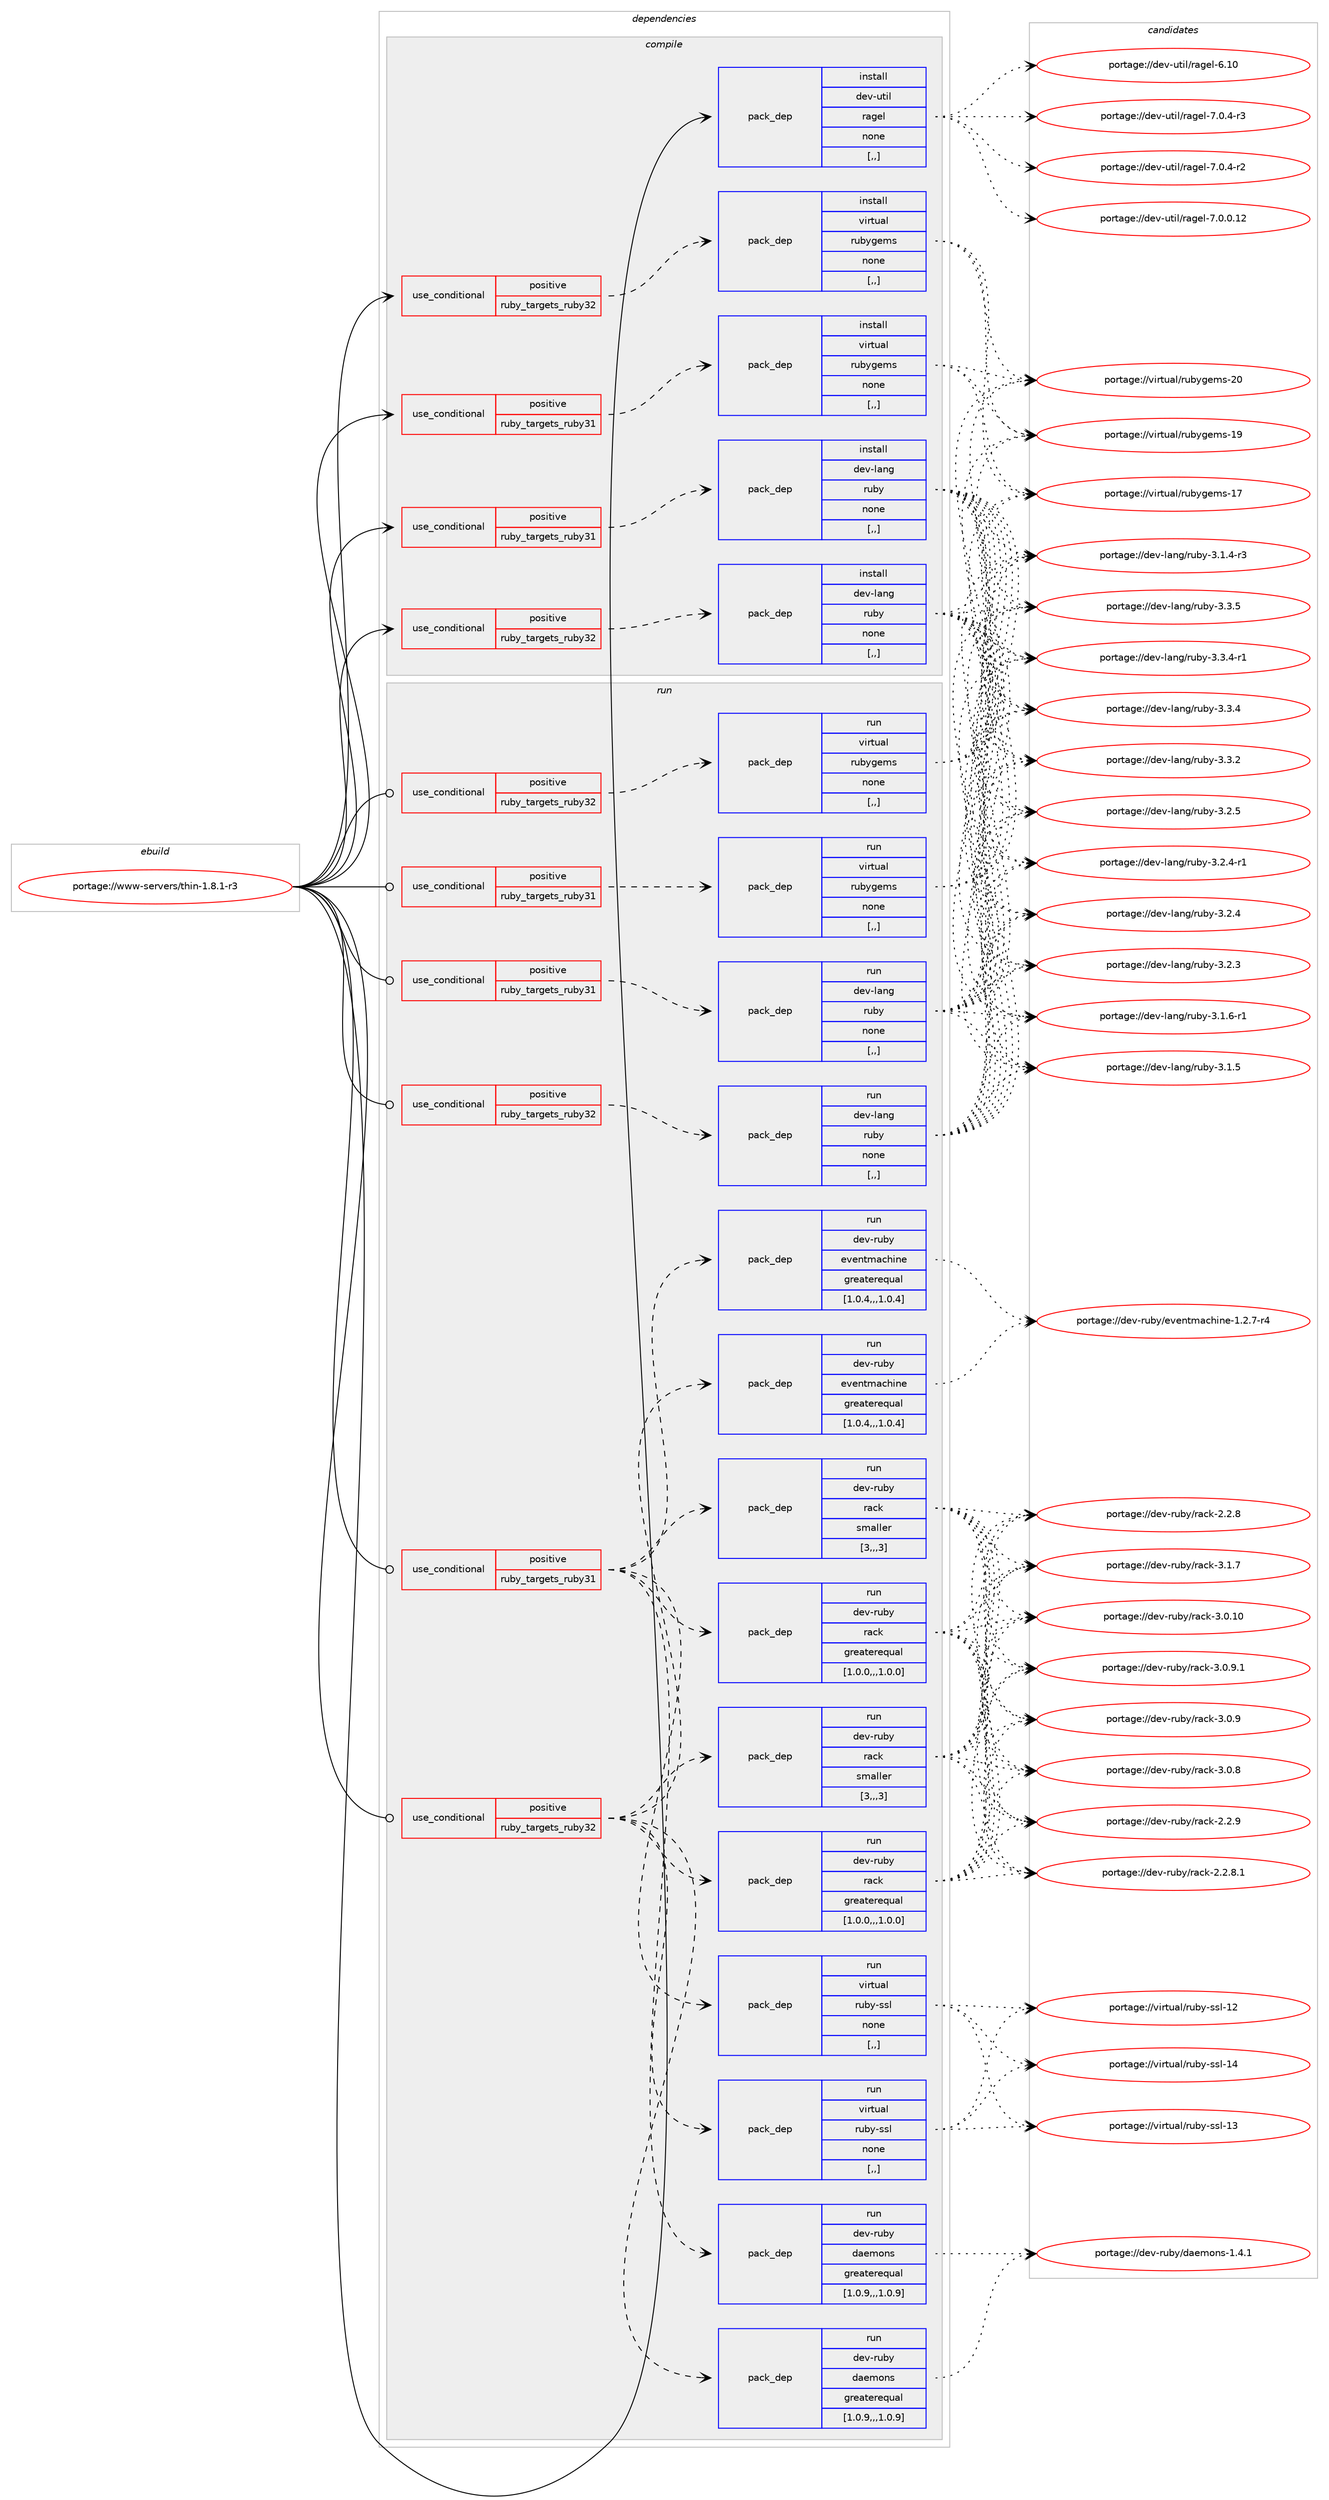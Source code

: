 digraph prolog {

# *************
# Graph options
# *************

newrank=true;
concentrate=true;
compound=true;
graph [rankdir=LR,fontname=Helvetica,fontsize=10,ranksep=1.5];#, ranksep=2.5, nodesep=0.2];
edge  [arrowhead=vee];
node  [fontname=Helvetica,fontsize=10];

# **********
# The ebuild
# **********

subgraph cluster_leftcol {
color=gray;
label=<<i>ebuild</i>>;
id [label="portage://www-servers/thin-1.8.1-r3", color=red, width=4, href="../www-servers/thin-1.8.1-r3.svg"];
}

# ****************
# The dependencies
# ****************

subgraph cluster_midcol {
color=gray;
label=<<i>dependencies</i>>;
subgraph cluster_compile {
fillcolor="#eeeeee";
style=filled;
label=<<i>compile</i>>;
subgraph cond255696 {
dependency966369 [label=<<TABLE BORDER="0" CELLBORDER="1" CELLSPACING="0" CELLPADDING="4"><TR><TD ROWSPAN="3" CELLPADDING="10">use_conditional</TD></TR><TR><TD>positive</TD></TR><TR><TD>ruby_targets_ruby31</TD></TR></TABLE>>, shape=none, color=red];
subgraph pack703554 {
dependency966370 [label=<<TABLE BORDER="0" CELLBORDER="1" CELLSPACING="0" CELLPADDING="4" WIDTH="220"><TR><TD ROWSPAN="6" CELLPADDING="30">pack_dep</TD></TR><TR><TD WIDTH="110">install</TD></TR><TR><TD>dev-lang</TD></TR><TR><TD>ruby</TD></TR><TR><TD>none</TD></TR><TR><TD>[,,]</TD></TR></TABLE>>, shape=none, color=blue];
}
dependency966369:e -> dependency966370:w [weight=20,style="dashed",arrowhead="vee"];
}
id:e -> dependency966369:w [weight=20,style="solid",arrowhead="vee"];
subgraph cond255697 {
dependency966371 [label=<<TABLE BORDER="0" CELLBORDER="1" CELLSPACING="0" CELLPADDING="4"><TR><TD ROWSPAN="3" CELLPADDING="10">use_conditional</TD></TR><TR><TD>positive</TD></TR><TR><TD>ruby_targets_ruby31</TD></TR></TABLE>>, shape=none, color=red];
subgraph pack703555 {
dependency966372 [label=<<TABLE BORDER="0" CELLBORDER="1" CELLSPACING="0" CELLPADDING="4" WIDTH="220"><TR><TD ROWSPAN="6" CELLPADDING="30">pack_dep</TD></TR><TR><TD WIDTH="110">install</TD></TR><TR><TD>virtual</TD></TR><TR><TD>rubygems</TD></TR><TR><TD>none</TD></TR><TR><TD>[,,]</TD></TR></TABLE>>, shape=none, color=blue];
}
dependency966371:e -> dependency966372:w [weight=20,style="dashed",arrowhead="vee"];
}
id:e -> dependency966371:w [weight=20,style="solid",arrowhead="vee"];
subgraph cond255698 {
dependency966373 [label=<<TABLE BORDER="0" CELLBORDER="1" CELLSPACING="0" CELLPADDING="4"><TR><TD ROWSPAN="3" CELLPADDING="10">use_conditional</TD></TR><TR><TD>positive</TD></TR><TR><TD>ruby_targets_ruby32</TD></TR></TABLE>>, shape=none, color=red];
subgraph pack703556 {
dependency966374 [label=<<TABLE BORDER="0" CELLBORDER="1" CELLSPACING="0" CELLPADDING="4" WIDTH="220"><TR><TD ROWSPAN="6" CELLPADDING="30">pack_dep</TD></TR><TR><TD WIDTH="110">install</TD></TR><TR><TD>dev-lang</TD></TR><TR><TD>ruby</TD></TR><TR><TD>none</TD></TR><TR><TD>[,,]</TD></TR></TABLE>>, shape=none, color=blue];
}
dependency966373:e -> dependency966374:w [weight=20,style="dashed",arrowhead="vee"];
}
id:e -> dependency966373:w [weight=20,style="solid",arrowhead="vee"];
subgraph cond255699 {
dependency966375 [label=<<TABLE BORDER="0" CELLBORDER="1" CELLSPACING="0" CELLPADDING="4"><TR><TD ROWSPAN="3" CELLPADDING="10">use_conditional</TD></TR><TR><TD>positive</TD></TR><TR><TD>ruby_targets_ruby32</TD></TR></TABLE>>, shape=none, color=red];
subgraph pack703557 {
dependency966376 [label=<<TABLE BORDER="0" CELLBORDER="1" CELLSPACING="0" CELLPADDING="4" WIDTH="220"><TR><TD ROWSPAN="6" CELLPADDING="30">pack_dep</TD></TR><TR><TD WIDTH="110">install</TD></TR><TR><TD>virtual</TD></TR><TR><TD>rubygems</TD></TR><TR><TD>none</TD></TR><TR><TD>[,,]</TD></TR></TABLE>>, shape=none, color=blue];
}
dependency966375:e -> dependency966376:w [weight=20,style="dashed",arrowhead="vee"];
}
id:e -> dependency966375:w [weight=20,style="solid",arrowhead="vee"];
subgraph pack703558 {
dependency966377 [label=<<TABLE BORDER="0" CELLBORDER="1" CELLSPACING="0" CELLPADDING="4" WIDTH="220"><TR><TD ROWSPAN="6" CELLPADDING="30">pack_dep</TD></TR><TR><TD WIDTH="110">install</TD></TR><TR><TD>dev-util</TD></TR><TR><TD>ragel</TD></TR><TR><TD>none</TD></TR><TR><TD>[,,]</TD></TR></TABLE>>, shape=none, color=blue];
}
id:e -> dependency966377:w [weight=20,style="solid",arrowhead="vee"];
}
subgraph cluster_compileandrun {
fillcolor="#eeeeee";
style=filled;
label=<<i>compile and run</i>>;
}
subgraph cluster_run {
fillcolor="#eeeeee";
style=filled;
label=<<i>run</i>>;
subgraph cond255700 {
dependency966378 [label=<<TABLE BORDER="0" CELLBORDER="1" CELLSPACING="0" CELLPADDING="4"><TR><TD ROWSPAN="3" CELLPADDING="10">use_conditional</TD></TR><TR><TD>positive</TD></TR><TR><TD>ruby_targets_ruby31</TD></TR></TABLE>>, shape=none, color=red];
subgraph pack703559 {
dependency966379 [label=<<TABLE BORDER="0" CELLBORDER="1" CELLSPACING="0" CELLPADDING="4" WIDTH="220"><TR><TD ROWSPAN="6" CELLPADDING="30">pack_dep</TD></TR><TR><TD WIDTH="110">run</TD></TR><TR><TD>dev-lang</TD></TR><TR><TD>ruby</TD></TR><TR><TD>none</TD></TR><TR><TD>[,,]</TD></TR></TABLE>>, shape=none, color=blue];
}
dependency966378:e -> dependency966379:w [weight=20,style="dashed",arrowhead="vee"];
}
id:e -> dependency966378:w [weight=20,style="solid",arrowhead="odot"];
subgraph cond255701 {
dependency966380 [label=<<TABLE BORDER="0" CELLBORDER="1" CELLSPACING="0" CELLPADDING="4"><TR><TD ROWSPAN="3" CELLPADDING="10">use_conditional</TD></TR><TR><TD>positive</TD></TR><TR><TD>ruby_targets_ruby31</TD></TR></TABLE>>, shape=none, color=red];
subgraph pack703560 {
dependency966381 [label=<<TABLE BORDER="0" CELLBORDER="1" CELLSPACING="0" CELLPADDING="4" WIDTH="220"><TR><TD ROWSPAN="6" CELLPADDING="30">pack_dep</TD></TR><TR><TD WIDTH="110">run</TD></TR><TR><TD>dev-ruby</TD></TR><TR><TD>daemons</TD></TR><TR><TD>greaterequal</TD></TR><TR><TD>[1.0.9,,,1.0.9]</TD></TR></TABLE>>, shape=none, color=blue];
}
dependency966380:e -> dependency966381:w [weight=20,style="dashed",arrowhead="vee"];
subgraph pack703561 {
dependency966382 [label=<<TABLE BORDER="0" CELLBORDER="1" CELLSPACING="0" CELLPADDING="4" WIDTH="220"><TR><TD ROWSPAN="6" CELLPADDING="30">pack_dep</TD></TR><TR><TD WIDTH="110">run</TD></TR><TR><TD>dev-ruby</TD></TR><TR><TD>rack</TD></TR><TR><TD>greaterequal</TD></TR><TR><TD>[1.0.0,,,1.0.0]</TD></TR></TABLE>>, shape=none, color=blue];
}
dependency966380:e -> dependency966382:w [weight=20,style="dashed",arrowhead="vee"];
subgraph pack703562 {
dependency966383 [label=<<TABLE BORDER="0" CELLBORDER="1" CELLSPACING="0" CELLPADDING="4" WIDTH="220"><TR><TD ROWSPAN="6" CELLPADDING="30">pack_dep</TD></TR><TR><TD WIDTH="110">run</TD></TR><TR><TD>dev-ruby</TD></TR><TR><TD>rack</TD></TR><TR><TD>smaller</TD></TR><TR><TD>[3,,,3]</TD></TR></TABLE>>, shape=none, color=blue];
}
dependency966380:e -> dependency966383:w [weight=20,style="dashed",arrowhead="vee"];
subgraph pack703563 {
dependency966384 [label=<<TABLE BORDER="0" CELLBORDER="1" CELLSPACING="0" CELLPADDING="4" WIDTH="220"><TR><TD ROWSPAN="6" CELLPADDING="30">pack_dep</TD></TR><TR><TD WIDTH="110">run</TD></TR><TR><TD>dev-ruby</TD></TR><TR><TD>eventmachine</TD></TR><TR><TD>greaterequal</TD></TR><TR><TD>[1.0.4,,,1.0.4]</TD></TR></TABLE>>, shape=none, color=blue];
}
dependency966380:e -> dependency966384:w [weight=20,style="dashed",arrowhead="vee"];
subgraph pack703564 {
dependency966385 [label=<<TABLE BORDER="0" CELLBORDER="1" CELLSPACING="0" CELLPADDING="4" WIDTH="220"><TR><TD ROWSPAN="6" CELLPADDING="30">pack_dep</TD></TR><TR><TD WIDTH="110">run</TD></TR><TR><TD>virtual</TD></TR><TR><TD>ruby-ssl</TD></TR><TR><TD>none</TD></TR><TR><TD>[,,]</TD></TR></TABLE>>, shape=none, color=blue];
}
dependency966380:e -> dependency966385:w [weight=20,style="dashed",arrowhead="vee"];
}
id:e -> dependency966380:w [weight=20,style="solid",arrowhead="odot"];
subgraph cond255702 {
dependency966386 [label=<<TABLE BORDER="0" CELLBORDER="1" CELLSPACING="0" CELLPADDING="4"><TR><TD ROWSPAN="3" CELLPADDING="10">use_conditional</TD></TR><TR><TD>positive</TD></TR><TR><TD>ruby_targets_ruby31</TD></TR></TABLE>>, shape=none, color=red];
subgraph pack703565 {
dependency966387 [label=<<TABLE BORDER="0" CELLBORDER="1" CELLSPACING="0" CELLPADDING="4" WIDTH="220"><TR><TD ROWSPAN="6" CELLPADDING="30">pack_dep</TD></TR><TR><TD WIDTH="110">run</TD></TR><TR><TD>virtual</TD></TR><TR><TD>rubygems</TD></TR><TR><TD>none</TD></TR><TR><TD>[,,]</TD></TR></TABLE>>, shape=none, color=blue];
}
dependency966386:e -> dependency966387:w [weight=20,style="dashed",arrowhead="vee"];
}
id:e -> dependency966386:w [weight=20,style="solid",arrowhead="odot"];
subgraph cond255703 {
dependency966388 [label=<<TABLE BORDER="0" CELLBORDER="1" CELLSPACING="0" CELLPADDING="4"><TR><TD ROWSPAN="3" CELLPADDING="10">use_conditional</TD></TR><TR><TD>positive</TD></TR><TR><TD>ruby_targets_ruby32</TD></TR></TABLE>>, shape=none, color=red];
subgraph pack703566 {
dependency966389 [label=<<TABLE BORDER="0" CELLBORDER="1" CELLSPACING="0" CELLPADDING="4" WIDTH="220"><TR><TD ROWSPAN="6" CELLPADDING="30">pack_dep</TD></TR><TR><TD WIDTH="110">run</TD></TR><TR><TD>dev-lang</TD></TR><TR><TD>ruby</TD></TR><TR><TD>none</TD></TR><TR><TD>[,,]</TD></TR></TABLE>>, shape=none, color=blue];
}
dependency966388:e -> dependency966389:w [weight=20,style="dashed",arrowhead="vee"];
}
id:e -> dependency966388:w [weight=20,style="solid",arrowhead="odot"];
subgraph cond255704 {
dependency966390 [label=<<TABLE BORDER="0" CELLBORDER="1" CELLSPACING="0" CELLPADDING="4"><TR><TD ROWSPAN="3" CELLPADDING="10">use_conditional</TD></TR><TR><TD>positive</TD></TR><TR><TD>ruby_targets_ruby32</TD></TR></TABLE>>, shape=none, color=red];
subgraph pack703567 {
dependency966391 [label=<<TABLE BORDER="0" CELLBORDER="1" CELLSPACING="0" CELLPADDING="4" WIDTH="220"><TR><TD ROWSPAN="6" CELLPADDING="30">pack_dep</TD></TR><TR><TD WIDTH="110">run</TD></TR><TR><TD>dev-ruby</TD></TR><TR><TD>daemons</TD></TR><TR><TD>greaterequal</TD></TR><TR><TD>[1.0.9,,,1.0.9]</TD></TR></TABLE>>, shape=none, color=blue];
}
dependency966390:e -> dependency966391:w [weight=20,style="dashed",arrowhead="vee"];
subgraph pack703568 {
dependency966392 [label=<<TABLE BORDER="0" CELLBORDER="1" CELLSPACING="0" CELLPADDING="4" WIDTH="220"><TR><TD ROWSPAN="6" CELLPADDING="30">pack_dep</TD></TR><TR><TD WIDTH="110">run</TD></TR><TR><TD>dev-ruby</TD></TR><TR><TD>rack</TD></TR><TR><TD>greaterequal</TD></TR><TR><TD>[1.0.0,,,1.0.0]</TD></TR></TABLE>>, shape=none, color=blue];
}
dependency966390:e -> dependency966392:w [weight=20,style="dashed",arrowhead="vee"];
subgraph pack703569 {
dependency966393 [label=<<TABLE BORDER="0" CELLBORDER="1" CELLSPACING="0" CELLPADDING="4" WIDTH="220"><TR><TD ROWSPAN="6" CELLPADDING="30">pack_dep</TD></TR><TR><TD WIDTH="110">run</TD></TR><TR><TD>dev-ruby</TD></TR><TR><TD>rack</TD></TR><TR><TD>smaller</TD></TR><TR><TD>[3,,,3]</TD></TR></TABLE>>, shape=none, color=blue];
}
dependency966390:e -> dependency966393:w [weight=20,style="dashed",arrowhead="vee"];
subgraph pack703570 {
dependency966394 [label=<<TABLE BORDER="0" CELLBORDER="1" CELLSPACING="0" CELLPADDING="4" WIDTH="220"><TR><TD ROWSPAN="6" CELLPADDING="30">pack_dep</TD></TR><TR><TD WIDTH="110">run</TD></TR><TR><TD>dev-ruby</TD></TR><TR><TD>eventmachine</TD></TR><TR><TD>greaterequal</TD></TR><TR><TD>[1.0.4,,,1.0.4]</TD></TR></TABLE>>, shape=none, color=blue];
}
dependency966390:e -> dependency966394:w [weight=20,style="dashed",arrowhead="vee"];
subgraph pack703571 {
dependency966395 [label=<<TABLE BORDER="0" CELLBORDER="1" CELLSPACING="0" CELLPADDING="4" WIDTH="220"><TR><TD ROWSPAN="6" CELLPADDING="30">pack_dep</TD></TR><TR><TD WIDTH="110">run</TD></TR><TR><TD>virtual</TD></TR><TR><TD>ruby-ssl</TD></TR><TR><TD>none</TD></TR><TR><TD>[,,]</TD></TR></TABLE>>, shape=none, color=blue];
}
dependency966390:e -> dependency966395:w [weight=20,style="dashed",arrowhead="vee"];
}
id:e -> dependency966390:w [weight=20,style="solid",arrowhead="odot"];
subgraph cond255705 {
dependency966396 [label=<<TABLE BORDER="0" CELLBORDER="1" CELLSPACING="0" CELLPADDING="4"><TR><TD ROWSPAN="3" CELLPADDING="10">use_conditional</TD></TR><TR><TD>positive</TD></TR><TR><TD>ruby_targets_ruby32</TD></TR></TABLE>>, shape=none, color=red];
subgraph pack703572 {
dependency966397 [label=<<TABLE BORDER="0" CELLBORDER="1" CELLSPACING="0" CELLPADDING="4" WIDTH="220"><TR><TD ROWSPAN="6" CELLPADDING="30">pack_dep</TD></TR><TR><TD WIDTH="110">run</TD></TR><TR><TD>virtual</TD></TR><TR><TD>rubygems</TD></TR><TR><TD>none</TD></TR><TR><TD>[,,]</TD></TR></TABLE>>, shape=none, color=blue];
}
dependency966396:e -> dependency966397:w [weight=20,style="dashed",arrowhead="vee"];
}
id:e -> dependency966396:w [weight=20,style="solid",arrowhead="odot"];
}
}

# **************
# The candidates
# **************

subgraph cluster_choices {
rank=same;
color=gray;
label=<<i>candidates</i>>;

subgraph choice703554 {
color=black;
nodesep=1;
choice10010111845108971101034711411798121455146514653 [label="portage://dev-lang/ruby-3.3.5", color=red, width=4,href="../dev-lang/ruby-3.3.5.svg"];
choice100101118451089711010347114117981214551465146524511449 [label="portage://dev-lang/ruby-3.3.4-r1", color=red, width=4,href="../dev-lang/ruby-3.3.4-r1.svg"];
choice10010111845108971101034711411798121455146514652 [label="portage://dev-lang/ruby-3.3.4", color=red, width=4,href="../dev-lang/ruby-3.3.4.svg"];
choice10010111845108971101034711411798121455146514650 [label="portage://dev-lang/ruby-3.3.2", color=red, width=4,href="../dev-lang/ruby-3.3.2.svg"];
choice10010111845108971101034711411798121455146504653 [label="portage://dev-lang/ruby-3.2.5", color=red, width=4,href="../dev-lang/ruby-3.2.5.svg"];
choice100101118451089711010347114117981214551465046524511449 [label="portage://dev-lang/ruby-3.2.4-r1", color=red, width=4,href="../dev-lang/ruby-3.2.4-r1.svg"];
choice10010111845108971101034711411798121455146504652 [label="portage://dev-lang/ruby-3.2.4", color=red, width=4,href="../dev-lang/ruby-3.2.4.svg"];
choice10010111845108971101034711411798121455146504651 [label="portage://dev-lang/ruby-3.2.3", color=red, width=4,href="../dev-lang/ruby-3.2.3.svg"];
choice100101118451089711010347114117981214551464946544511449 [label="portage://dev-lang/ruby-3.1.6-r1", color=red, width=4,href="../dev-lang/ruby-3.1.6-r1.svg"];
choice10010111845108971101034711411798121455146494653 [label="portage://dev-lang/ruby-3.1.5", color=red, width=4,href="../dev-lang/ruby-3.1.5.svg"];
choice100101118451089711010347114117981214551464946524511451 [label="portage://dev-lang/ruby-3.1.4-r3", color=red, width=4,href="../dev-lang/ruby-3.1.4-r3.svg"];
dependency966370:e -> choice10010111845108971101034711411798121455146514653:w [style=dotted,weight="100"];
dependency966370:e -> choice100101118451089711010347114117981214551465146524511449:w [style=dotted,weight="100"];
dependency966370:e -> choice10010111845108971101034711411798121455146514652:w [style=dotted,weight="100"];
dependency966370:e -> choice10010111845108971101034711411798121455146514650:w [style=dotted,weight="100"];
dependency966370:e -> choice10010111845108971101034711411798121455146504653:w [style=dotted,weight="100"];
dependency966370:e -> choice100101118451089711010347114117981214551465046524511449:w [style=dotted,weight="100"];
dependency966370:e -> choice10010111845108971101034711411798121455146504652:w [style=dotted,weight="100"];
dependency966370:e -> choice10010111845108971101034711411798121455146504651:w [style=dotted,weight="100"];
dependency966370:e -> choice100101118451089711010347114117981214551464946544511449:w [style=dotted,weight="100"];
dependency966370:e -> choice10010111845108971101034711411798121455146494653:w [style=dotted,weight="100"];
dependency966370:e -> choice100101118451089711010347114117981214551464946524511451:w [style=dotted,weight="100"];
}
subgraph choice703555 {
color=black;
nodesep=1;
choice118105114116117971084711411798121103101109115455048 [label="portage://virtual/rubygems-20", color=red, width=4,href="../virtual/rubygems-20.svg"];
choice118105114116117971084711411798121103101109115454957 [label="portage://virtual/rubygems-19", color=red, width=4,href="../virtual/rubygems-19.svg"];
choice118105114116117971084711411798121103101109115454955 [label="portage://virtual/rubygems-17", color=red, width=4,href="../virtual/rubygems-17.svg"];
dependency966372:e -> choice118105114116117971084711411798121103101109115455048:w [style=dotted,weight="100"];
dependency966372:e -> choice118105114116117971084711411798121103101109115454957:w [style=dotted,weight="100"];
dependency966372:e -> choice118105114116117971084711411798121103101109115454955:w [style=dotted,weight="100"];
}
subgraph choice703556 {
color=black;
nodesep=1;
choice10010111845108971101034711411798121455146514653 [label="portage://dev-lang/ruby-3.3.5", color=red, width=4,href="../dev-lang/ruby-3.3.5.svg"];
choice100101118451089711010347114117981214551465146524511449 [label="portage://dev-lang/ruby-3.3.4-r1", color=red, width=4,href="../dev-lang/ruby-3.3.4-r1.svg"];
choice10010111845108971101034711411798121455146514652 [label="portage://dev-lang/ruby-3.3.4", color=red, width=4,href="../dev-lang/ruby-3.3.4.svg"];
choice10010111845108971101034711411798121455146514650 [label="portage://dev-lang/ruby-3.3.2", color=red, width=4,href="../dev-lang/ruby-3.3.2.svg"];
choice10010111845108971101034711411798121455146504653 [label="portage://dev-lang/ruby-3.2.5", color=red, width=4,href="../dev-lang/ruby-3.2.5.svg"];
choice100101118451089711010347114117981214551465046524511449 [label="portage://dev-lang/ruby-3.2.4-r1", color=red, width=4,href="../dev-lang/ruby-3.2.4-r1.svg"];
choice10010111845108971101034711411798121455146504652 [label="portage://dev-lang/ruby-3.2.4", color=red, width=4,href="../dev-lang/ruby-3.2.4.svg"];
choice10010111845108971101034711411798121455146504651 [label="portage://dev-lang/ruby-3.2.3", color=red, width=4,href="../dev-lang/ruby-3.2.3.svg"];
choice100101118451089711010347114117981214551464946544511449 [label="portage://dev-lang/ruby-3.1.6-r1", color=red, width=4,href="../dev-lang/ruby-3.1.6-r1.svg"];
choice10010111845108971101034711411798121455146494653 [label="portage://dev-lang/ruby-3.1.5", color=red, width=4,href="../dev-lang/ruby-3.1.5.svg"];
choice100101118451089711010347114117981214551464946524511451 [label="portage://dev-lang/ruby-3.1.4-r3", color=red, width=4,href="../dev-lang/ruby-3.1.4-r3.svg"];
dependency966374:e -> choice10010111845108971101034711411798121455146514653:w [style=dotted,weight="100"];
dependency966374:e -> choice100101118451089711010347114117981214551465146524511449:w [style=dotted,weight="100"];
dependency966374:e -> choice10010111845108971101034711411798121455146514652:w [style=dotted,weight="100"];
dependency966374:e -> choice10010111845108971101034711411798121455146514650:w [style=dotted,weight="100"];
dependency966374:e -> choice10010111845108971101034711411798121455146504653:w [style=dotted,weight="100"];
dependency966374:e -> choice100101118451089711010347114117981214551465046524511449:w [style=dotted,weight="100"];
dependency966374:e -> choice10010111845108971101034711411798121455146504652:w [style=dotted,weight="100"];
dependency966374:e -> choice10010111845108971101034711411798121455146504651:w [style=dotted,weight="100"];
dependency966374:e -> choice100101118451089711010347114117981214551464946544511449:w [style=dotted,weight="100"];
dependency966374:e -> choice10010111845108971101034711411798121455146494653:w [style=dotted,weight="100"];
dependency966374:e -> choice100101118451089711010347114117981214551464946524511451:w [style=dotted,weight="100"];
}
subgraph choice703557 {
color=black;
nodesep=1;
choice118105114116117971084711411798121103101109115455048 [label="portage://virtual/rubygems-20", color=red, width=4,href="../virtual/rubygems-20.svg"];
choice118105114116117971084711411798121103101109115454957 [label="portage://virtual/rubygems-19", color=red, width=4,href="../virtual/rubygems-19.svg"];
choice118105114116117971084711411798121103101109115454955 [label="portage://virtual/rubygems-17", color=red, width=4,href="../virtual/rubygems-17.svg"];
dependency966376:e -> choice118105114116117971084711411798121103101109115455048:w [style=dotted,weight="100"];
dependency966376:e -> choice118105114116117971084711411798121103101109115454957:w [style=dotted,weight="100"];
dependency966376:e -> choice118105114116117971084711411798121103101109115454955:w [style=dotted,weight="100"];
}
subgraph choice703558 {
color=black;
nodesep=1;
choice1001011184511711610510847114971031011084555464846524511451 [label="portage://dev-util/ragel-7.0.4-r3", color=red, width=4,href="../dev-util/ragel-7.0.4-r3.svg"];
choice1001011184511711610510847114971031011084555464846524511450 [label="portage://dev-util/ragel-7.0.4-r2", color=red, width=4,href="../dev-util/ragel-7.0.4-r2.svg"];
choice100101118451171161051084711497103101108455546484648464950 [label="portage://dev-util/ragel-7.0.0.12", color=red, width=4,href="../dev-util/ragel-7.0.0.12.svg"];
choice1001011184511711610510847114971031011084554464948 [label="portage://dev-util/ragel-6.10", color=red, width=4,href="../dev-util/ragel-6.10.svg"];
dependency966377:e -> choice1001011184511711610510847114971031011084555464846524511451:w [style=dotted,weight="100"];
dependency966377:e -> choice1001011184511711610510847114971031011084555464846524511450:w [style=dotted,weight="100"];
dependency966377:e -> choice100101118451171161051084711497103101108455546484648464950:w [style=dotted,weight="100"];
dependency966377:e -> choice1001011184511711610510847114971031011084554464948:w [style=dotted,weight="100"];
}
subgraph choice703559 {
color=black;
nodesep=1;
choice10010111845108971101034711411798121455146514653 [label="portage://dev-lang/ruby-3.3.5", color=red, width=4,href="../dev-lang/ruby-3.3.5.svg"];
choice100101118451089711010347114117981214551465146524511449 [label="portage://dev-lang/ruby-3.3.4-r1", color=red, width=4,href="../dev-lang/ruby-3.3.4-r1.svg"];
choice10010111845108971101034711411798121455146514652 [label="portage://dev-lang/ruby-3.3.4", color=red, width=4,href="../dev-lang/ruby-3.3.4.svg"];
choice10010111845108971101034711411798121455146514650 [label="portage://dev-lang/ruby-3.3.2", color=red, width=4,href="../dev-lang/ruby-3.3.2.svg"];
choice10010111845108971101034711411798121455146504653 [label="portage://dev-lang/ruby-3.2.5", color=red, width=4,href="../dev-lang/ruby-3.2.5.svg"];
choice100101118451089711010347114117981214551465046524511449 [label="portage://dev-lang/ruby-3.2.4-r1", color=red, width=4,href="../dev-lang/ruby-3.2.4-r1.svg"];
choice10010111845108971101034711411798121455146504652 [label="portage://dev-lang/ruby-3.2.4", color=red, width=4,href="../dev-lang/ruby-3.2.4.svg"];
choice10010111845108971101034711411798121455146504651 [label="portage://dev-lang/ruby-3.2.3", color=red, width=4,href="../dev-lang/ruby-3.2.3.svg"];
choice100101118451089711010347114117981214551464946544511449 [label="portage://dev-lang/ruby-3.1.6-r1", color=red, width=4,href="../dev-lang/ruby-3.1.6-r1.svg"];
choice10010111845108971101034711411798121455146494653 [label="portage://dev-lang/ruby-3.1.5", color=red, width=4,href="../dev-lang/ruby-3.1.5.svg"];
choice100101118451089711010347114117981214551464946524511451 [label="portage://dev-lang/ruby-3.1.4-r3", color=red, width=4,href="../dev-lang/ruby-3.1.4-r3.svg"];
dependency966379:e -> choice10010111845108971101034711411798121455146514653:w [style=dotted,weight="100"];
dependency966379:e -> choice100101118451089711010347114117981214551465146524511449:w [style=dotted,weight="100"];
dependency966379:e -> choice10010111845108971101034711411798121455146514652:w [style=dotted,weight="100"];
dependency966379:e -> choice10010111845108971101034711411798121455146514650:w [style=dotted,weight="100"];
dependency966379:e -> choice10010111845108971101034711411798121455146504653:w [style=dotted,weight="100"];
dependency966379:e -> choice100101118451089711010347114117981214551465046524511449:w [style=dotted,weight="100"];
dependency966379:e -> choice10010111845108971101034711411798121455146504652:w [style=dotted,weight="100"];
dependency966379:e -> choice10010111845108971101034711411798121455146504651:w [style=dotted,weight="100"];
dependency966379:e -> choice100101118451089711010347114117981214551464946544511449:w [style=dotted,weight="100"];
dependency966379:e -> choice10010111845108971101034711411798121455146494653:w [style=dotted,weight="100"];
dependency966379:e -> choice100101118451089711010347114117981214551464946524511451:w [style=dotted,weight="100"];
}
subgraph choice703560 {
color=black;
nodesep=1;
choice10010111845114117981214710097101109111110115454946524649 [label="portage://dev-ruby/daemons-1.4.1", color=red, width=4,href="../dev-ruby/daemons-1.4.1.svg"];
dependency966381:e -> choice10010111845114117981214710097101109111110115454946524649:w [style=dotted,weight="100"];
}
subgraph choice703561 {
color=black;
nodesep=1;
choice1001011184511411798121471149799107455146494655 [label="portage://dev-ruby/rack-3.1.7", color=red, width=4,href="../dev-ruby/rack-3.1.7.svg"];
choice100101118451141179812147114979910745514648464948 [label="portage://dev-ruby/rack-3.0.10", color=red, width=4,href="../dev-ruby/rack-3.0.10.svg"];
choice10010111845114117981214711497991074551464846574649 [label="portage://dev-ruby/rack-3.0.9.1", color=red, width=4,href="../dev-ruby/rack-3.0.9.1.svg"];
choice1001011184511411798121471149799107455146484657 [label="portage://dev-ruby/rack-3.0.9", color=red, width=4,href="../dev-ruby/rack-3.0.9.svg"];
choice1001011184511411798121471149799107455146484656 [label="portage://dev-ruby/rack-3.0.8", color=red, width=4,href="../dev-ruby/rack-3.0.8.svg"];
choice1001011184511411798121471149799107455046504657 [label="portage://dev-ruby/rack-2.2.9", color=red, width=4,href="../dev-ruby/rack-2.2.9.svg"];
choice10010111845114117981214711497991074550465046564649 [label="portage://dev-ruby/rack-2.2.8.1", color=red, width=4,href="../dev-ruby/rack-2.2.8.1.svg"];
choice1001011184511411798121471149799107455046504656 [label="portage://dev-ruby/rack-2.2.8", color=red, width=4,href="../dev-ruby/rack-2.2.8.svg"];
dependency966382:e -> choice1001011184511411798121471149799107455146494655:w [style=dotted,weight="100"];
dependency966382:e -> choice100101118451141179812147114979910745514648464948:w [style=dotted,weight="100"];
dependency966382:e -> choice10010111845114117981214711497991074551464846574649:w [style=dotted,weight="100"];
dependency966382:e -> choice1001011184511411798121471149799107455146484657:w [style=dotted,weight="100"];
dependency966382:e -> choice1001011184511411798121471149799107455146484656:w [style=dotted,weight="100"];
dependency966382:e -> choice1001011184511411798121471149799107455046504657:w [style=dotted,weight="100"];
dependency966382:e -> choice10010111845114117981214711497991074550465046564649:w [style=dotted,weight="100"];
dependency966382:e -> choice1001011184511411798121471149799107455046504656:w [style=dotted,weight="100"];
}
subgraph choice703562 {
color=black;
nodesep=1;
choice1001011184511411798121471149799107455146494655 [label="portage://dev-ruby/rack-3.1.7", color=red, width=4,href="../dev-ruby/rack-3.1.7.svg"];
choice100101118451141179812147114979910745514648464948 [label="portage://dev-ruby/rack-3.0.10", color=red, width=4,href="../dev-ruby/rack-3.0.10.svg"];
choice10010111845114117981214711497991074551464846574649 [label="portage://dev-ruby/rack-3.0.9.1", color=red, width=4,href="../dev-ruby/rack-3.0.9.1.svg"];
choice1001011184511411798121471149799107455146484657 [label="portage://dev-ruby/rack-3.0.9", color=red, width=4,href="../dev-ruby/rack-3.0.9.svg"];
choice1001011184511411798121471149799107455146484656 [label="portage://dev-ruby/rack-3.0.8", color=red, width=4,href="../dev-ruby/rack-3.0.8.svg"];
choice1001011184511411798121471149799107455046504657 [label="portage://dev-ruby/rack-2.2.9", color=red, width=4,href="../dev-ruby/rack-2.2.9.svg"];
choice10010111845114117981214711497991074550465046564649 [label="portage://dev-ruby/rack-2.2.8.1", color=red, width=4,href="../dev-ruby/rack-2.2.8.1.svg"];
choice1001011184511411798121471149799107455046504656 [label="portage://dev-ruby/rack-2.2.8", color=red, width=4,href="../dev-ruby/rack-2.2.8.svg"];
dependency966383:e -> choice1001011184511411798121471149799107455146494655:w [style=dotted,weight="100"];
dependency966383:e -> choice100101118451141179812147114979910745514648464948:w [style=dotted,weight="100"];
dependency966383:e -> choice10010111845114117981214711497991074551464846574649:w [style=dotted,weight="100"];
dependency966383:e -> choice1001011184511411798121471149799107455146484657:w [style=dotted,weight="100"];
dependency966383:e -> choice1001011184511411798121471149799107455146484656:w [style=dotted,weight="100"];
dependency966383:e -> choice1001011184511411798121471149799107455046504657:w [style=dotted,weight="100"];
dependency966383:e -> choice10010111845114117981214711497991074550465046564649:w [style=dotted,weight="100"];
dependency966383:e -> choice1001011184511411798121471149799107455046504656:w [style=dotted,weight="100"];
}
subgraph choice703563 {
color=black;
nodesep=1;
choice10010111845114117981214710111810111011610997991041051101014549465046554511452 [label="portage://dev-ruby/eventmachine-1.2.7-r4", color=red, width=4,href="../dev-ruby/eventmachine-1.2.7-r4.svg"];
dependency966384:e -> choice10010111845114117981214710111810111011610997991041051101014549465046554511452:w [style=dotted,weight="100"];
}
subgraph choice703564 {
color=black;
nodesep=1;
choice11810511411611797108471141179812145115115108454952 [label="portage://virtual/ruby-ssl-14", color=red, width=4,href="../virtual/ruby-ssl-14.svg"];
choice11810511411611797108471141179812145115115108454951 [label="portage://virtual/ruby-ssl-13", color=red, width=4,href="../virtual/ruby-ssl-13.svg"];
choice11810511411611797108471141179812145115115108454950 [label="portage://virtual/ruby-ssl-12", color=red, width=4,href="../virtual/ruby-ssl-12.svg"];
dependency966385:e -> choice11810511411611797108471141179812145115115108454952:w [style=dotted,weight="100"];
dependency966385:e -> choice11810511411611797108471141179812145115115108454951:w [style=dotted,weight="100"];
dependency966385:e -> choice11810511411611797108471141179812145115115108454950:w [style=dotted,weight="100"];
}
subgraph choice703565 {
color=black;
nodesep=1;
choice118105114116117971084711411798121103101109115455048 [label="portage://virtual/rubygems-20", color=red, width=4,href="../virtual/rubygems-20.svg"];
choice118105114116117971084711411798121103101109115454957 [label="portage://virtual/rubygems-19", color=red, width=4,href="../virtual/rubygems-19.svg"];
choice118105114116117971084711411798121103101109115454955 [label="portage://virtual/rubygems-17", color=red, width=4,href="../virtual/rubygems-17.svg"];
dependency966387:e -> choice118105114116117971084711411798121103101109115455048:w [style=dotted,weight="100"];
dependency966387:e -> choice118105114116117971084711411798121103101109115454957:w [style=dotted,weight="100"];
dependency966387:e -> choice118105114116117971084711411798121103101109115454955:w [style=dotted,weight="100"];
}
subgraph choice703566 {
color=black;
nodesep=1;
choice10010111845108971101034711411798121455146514653 [label="portage://dev-lang/ruby-3.3.5", color=red, width=4,href="../dev-lang/ruby-3.3.5.svg"];
choice100101118451089711010347114117981214551465146524511449 [label="portage://dev-lang/ruby-3.3.4-r1", color=red, width=4,href="../dev-lang/ruby-3.3.4-r1.svg"];
choice10010111845108971101034711411798121455146514652 [label="portage://dev-lang/ruby-3.3.4", color=red, width=4,href="../dev-lang/ruby-3.3.4.svg"];
choice10010111845108971101034711411798121455146514650 [label="portage://dev-lang/ruby-3.3.2", color=red, width=4,href="../dev-lang/ruby-3.3.2.svg"];
choice10010111845108971101034711411798121455146504653 [label="portage://dev-lang/ruby-3.2.5", color=red, width=4,href="../dev-lang/ruby-3.2.5.svg"];
choice100101118451089711010347114117981214551465046524511449 [label="portage://dev-lang/ruby-3.2.4-r1", color=red, width=4,href="../dev-lang/ruby-3.2.4-r1.svg"];
choice10010111845108971101034711411798121455146504652 [label="portage://dev-lang/ruby-3.2.4", color=red, width=4,href="../dev-lang/ruby-3.2.4.svg"];
choice10010111845108971101034711411798121455146504651 [label="portage://dev-lang/ruby-3.2.3", color=red, width=4,href="../dev-lang/ruby-3.2.3.svg"];
choice100101118451089711010347114117981214551464946544511449 [label="portage://dev-lang/ruby-3.1.6-r1", color=red, width=4,href="../dev-lang/ruby-3.1.6-r1.svg"];
choice10010111845108971101034711411798121455146494653 [label="portage://dev-lang/ruby-3.1.5", color=red, width=4,href="../dev-lang/ruby-3.1.5.svg"];
choice100101118451089711010347114117981214551464946524511451 [label="portage://dev-lang/ruby-3.1.4-r3", color=red, width=4,href="../dev-lang/ruby-3.1.4-r3.svg"];
dependency966389:e -> choice10010111845108971101034711411798121455146514653:w [style=dotted,weight="100"];
dependency966389:e -> choice100101118451089711010347114117981214551465146524511449:w [style=dotted,weight="100"];
dependency966389:e -> choice10010111845108971101034711411798121455146514652:w [style=dotted,weight="100"];
dependency966389:e -> choice10010111845108971101034711411798121455146514650:w [style=dotted,weight="100"];
dependency966389:e -> choice10010111845108971101034711411798121455146504653:w [style=dotted,weight="100"];
dependency966389:e -> choice100101118451089711010347114117981214551465046524511449:w [style=dotted,weight="100"];
dependency966389:e -> choice10010111845108971101034711411798121455146504652:w [style=dotted,weight="100"];
dependency966389:e -> choice10010111845108971101034711411798121455146504651:w [style=dotted,weight="100"];
dependency966389:e -> choice100101118451089711010347114117981214551464946544511449:w [style=dotted,weight="100"];
dependency966389:e -> choice10010111845108971101034711411798121455146494653:w [style=dotted,weight="100"];
dependency966389:e -> choice100101118451089711010347114117981214551464946524511451:w [style=dotted,weight="100"];
}
subgraph choice703567 {
color=black;
nodesep=1;
choice10010111845114117981214710097101109111110115454946524649 [label="portage://dev-ruby/daemons-1.4.1", color=red, width=4,href="../dev-ruby/daemons-1.4.1.svg"];
dependency966391:e -> choice10010111845114117981214710097101109111110115454946524649:w [style=dotted,weight="100"];
}
subgraph choice703568 {
color=black;
nodesep=1;
choice1001011184511411798121471149799107455146494655 [label="portage://dev-ruby/rack-3.1.7", color=red, width=4,href="../dev-ruby/rack-3.1.7.svg"];
choice100101118451141179812147114979910745514648464948 [label="portage://dev-ruby/rack-3.0.10", color=red, width=4,href="../dev-ruby/rack-3.0.10.svg"];
choice10010111845114117981214711497991074551464846574649 [label="portage://dev-ruby/rack-3.0.9.1", color=red, width=4,href="../dev-ruby/rack-3.0.9.1.svg"];
choice1001011184511411798121471149799107455146484657 [label="portage://dev-ruby/rack-3.0.9", color=red, width=4,href="../dev-ruby/rack-3.0.9.svg"];
choice1001011184511411798121471149799107455146484656 [label="portage://dev-ruby/rack-3.0.8", color=red, width=4,href="../dev-ruby/rack-3.0.8.svg"];
choice1001011184511411798121471149799107455046504657 [label="portage://dev-ruby/rack-2.2.9", color=red, width=4,href="../dev-ruby/rack-2.2.9.svg"];
choice10010111845114117981214711497991074550465046564649 [label="portage://dev-ruby/rack-2.2.8.1", color=red, width=4,href="../dev-ruby/rack-2.2.8.1.svg"];
choice1001011184511411798121471149799107455046504656 [label="portage://dev-ruby/rack-2.2.8", color=red, width=4,href="../dev-ruby/rack-2.2.8.svg"];
dependency966392:e -> choice1001011184511411798121471149799107455146494655:w [style=dotted,weight="100"];
dependency966392:e -> choice100101118451141179812147114979910745514648464948:w [style=dotted,weight="100"];
dependency966392:e -> choice10010111845114117981214711497991074551464846574649:w [style=dotted,weight="100"];
dependency966392:e -> choice1001011184511411798121471149799107455146484657:w [style=dotted,weight="100"];
dependency966392:e -> choice1001011184511411798121471149799107455146484656:w [style=dotted,weight="100"];
dependency966392:e -> choice1001011184511411798121471149799107455046504657:w [style=dotted,weight="100"];
dependency966392:e -> choice10010111845114117981214711497991074550465046564649:w [style=dotted,weight="100"];
dependency966392:e -> choice1001011184511411798121471149799107455046504656:w [style=dotted,weight="100"];
}
subgraph choice703569 {
color=black;
nodesep=1;
choice1001011184511411798121471149799107455146494655 [label="portage://dev-ruby/rack-3.1.7", color=red, width=4,href="../dev-ruby/rack-3.1.7.svg"];
choice100101118451141179812147114979910745514648464948 [label="portage://dev-ruby/rack-3.0.10", color=red, width=4,href="../dev-ruby/rack-3.0.10.svg"];
choice10010111845114117981214711497991074551464846574649 [label="portage://dev-ruby/rack-3.0.9.1", color=red, width=4,href="../dev-ruby/rack-3.0.9.1.svg"];
choice1001011184511411798121471149799107455146484657 [label="portage://dev-ruby/rack-3.0.9", color=red, width=4,href="../dev-ruby/rack-3.0.9.svg"];
choice1001011184511411798121471149799107455146484656 [label="portage://dev-ruby/rack-3.0.8", color=red, width=4,href="../dev-ruby/rack-3.0.8.svg"];
choice1001011184511411798121471149799107455046504657 [label="portage://dev-ruby/rack-2.2.9", color=red, width=4,href="../dev-ruby/rack-2.2.9.svg"];
choice10010111845114117981214711497991074550465046564649 [label="portage://dev-ruby/rack-2.2.8.1", color=red, width=4,href="../dev-ruby/rack-2.2.8.1.svg"];
choice1001011184511411798121471149799107455046504656 [label="portage://dev-ruby/rack-2.2.8", color=red, width=4,href="../dev-ruby/rack-2.2.8.svg"];
dependency966393:e -> choice1001011184511411798121471149799107455146494655:w [style=dotted,weight="100"];
dependency966393:e -> choice100101118451141179812147114979910745514648464948:w [style=dotted,weight="100"];
dependency966393:e -> choice10010111845114117981214711497991074551464846574649:w [style=dotted,weight="100"];
dependency966393:e -> choice1001011184511411798121471149799107455146484657:w [style=dotted,weight="100"];
dependency966393:e -> choice1001011184511411798121471149799107455146484656:w [style=dotted,weight="100"];
dependency966393:e -> choice1001011184511411798121471149799107455046504657:w [style=dotted,weight="100"];
dependency966393:e -> choice10010111845114117981214711497991074550465046564649:w [style=dotted,weight="100"];
dependency966393:e -> choice1001011184511411798121471149799107455046504656:w [style=dotted,weight="100"];
}
subgraph choice703570 {
color=black;
nodesep=1;
choice10010111845114117981214710111810111011610997991041051101014549465046554511452 [label="portage://dev-ruby/eventmachine-1.2.7-r4", color=red, width=4,href="../dev-ruby/eventmachine-1.2.7-r4.svg"];
dependency966394:e -> choice10010111845114117981214710111810111011610997991041051101014549465046554511452:w [style=dotted,weight="100"];
}
subgraph choice703571 {
color=black;
nodesep=1;
choice11810511411611797108471141179812145115115108454952 [label="portage://virtual/ruby-ssl-14", color=red, width=4,href="../virtual/ruby-ssl-14.svg"];
choice11810511411611797108471141179812145115115108454951 [label="portage://virtual/ruby-ssl-13", color=red, width=4,href="../virtual/ruby-ssl-13.svg"];
choice11810511411611797108471141179812145115115108454950 [label="portage://virtual/ruby-ssl-12", color=red, width=4,href="../virtual/ruby-ssl-12.svg"];
dependency966395:e -> choice11810511411611797108471141179812145115115108454952:w [style=dotted,weight="100"];
dependency966395:e -> choice11810511411611797108471141179812145115115108454951:w [style=dotted,weight="100"];
dependency966395:e -> choice11810511411611797108471141179812145115115108454950:w [style=dotted,weight="100"];
}
subgraph choice703572 {
color=black;
nodesep=1;
choice118105114116117971084711411798121103101109115455048 [label="portage://virtual/rubygems-20", color=red, width=4,href="../virtual/rubygems-20.svg"];
choice118105114116117971084711411798121103101109115454957 [label="portage://virtual/rubygems-19", color=red, width=4,href="../virtual/rubygems-19.svg"];
choice118105114116117971084711411798121103101109115454955 [label="portage://virtual/rubygems-17", color=red, width=4,href="../virtual/rubygems-17.svg"];
dependency966397:e -> choice118105114116117971084711411798121103101109115455048:w [style=dotted,weight="100"];
dependency966397:e -> choice118105114116117971084711411798121103101109115454957:w [style=dotted,weight="100"];
dependency966397:e -> choice118105114116117971084711411798121103101109115454955:w [style=dotted,weight="100"];
}
}

}
